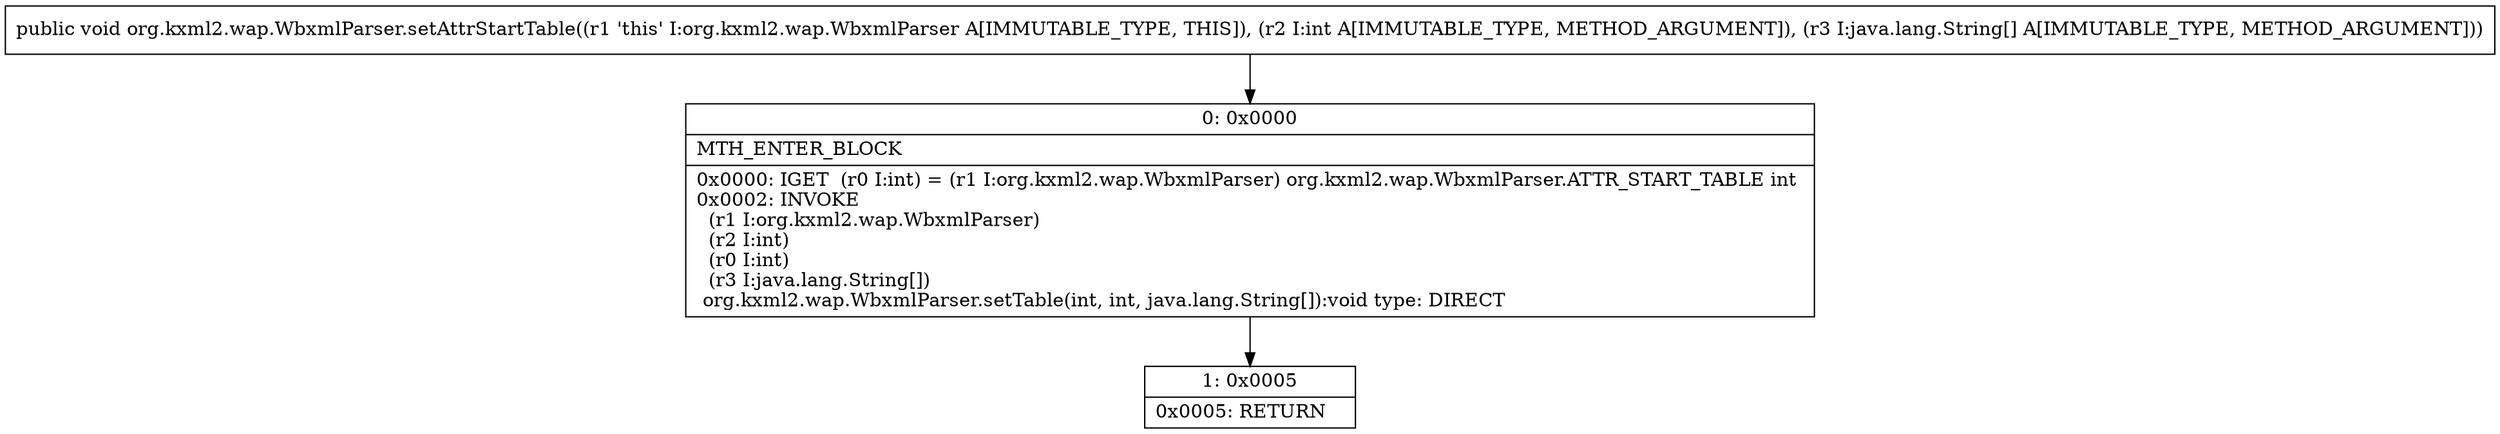 digraph "CFG fororg.kxml2.wap.WbxmlParser.setAttrStartTable(I[Ljava\/lang\/String;)V" {
Node_0 [shape=record,label="{0\:\ 0x0000|MTH_ENTER_BLOCK\l|0x0000: IGET  (r0 I:int) = (r1 I:org.kxml2.wap.WbxmlParser) org.kxml2.wap.WbxmlParser.ATTR_START_TABLE int \l0x0002: INVOKE  \l  (r1 I:org.kxml2.wap.WbxmlParser)\l  (r2 I:int)\l  (r0 I:int)\l  (r3 I:java.lang.String[])\l org.kxml2.wap.WbxmlParser.setTable(int, int, java.lang.String[]):void type: DIRECT \l}"];
Node_1 [shape=record,label="{1\:\ 0x0005|0x0005: RETURN   \l}"];
MethodNode[shape=record,label="{public void org.kxml2.wap.WbxmlParser.setAttrStartTable((r1 'this' I:org.kxml2.wap.WbxmlParser A[IMMUTABLE_TYPE, THIS]), (r2 I:int A[IMMUTABLE_TYPE, METHOD_ARGUMENT]), (r3 I:java.lang.String[] A[IMMUTABLE_TYPE, METHOD_ARGUMENT])) }"];
MethodNode -> Node_0;
Node_0 -> Node_1;
}

